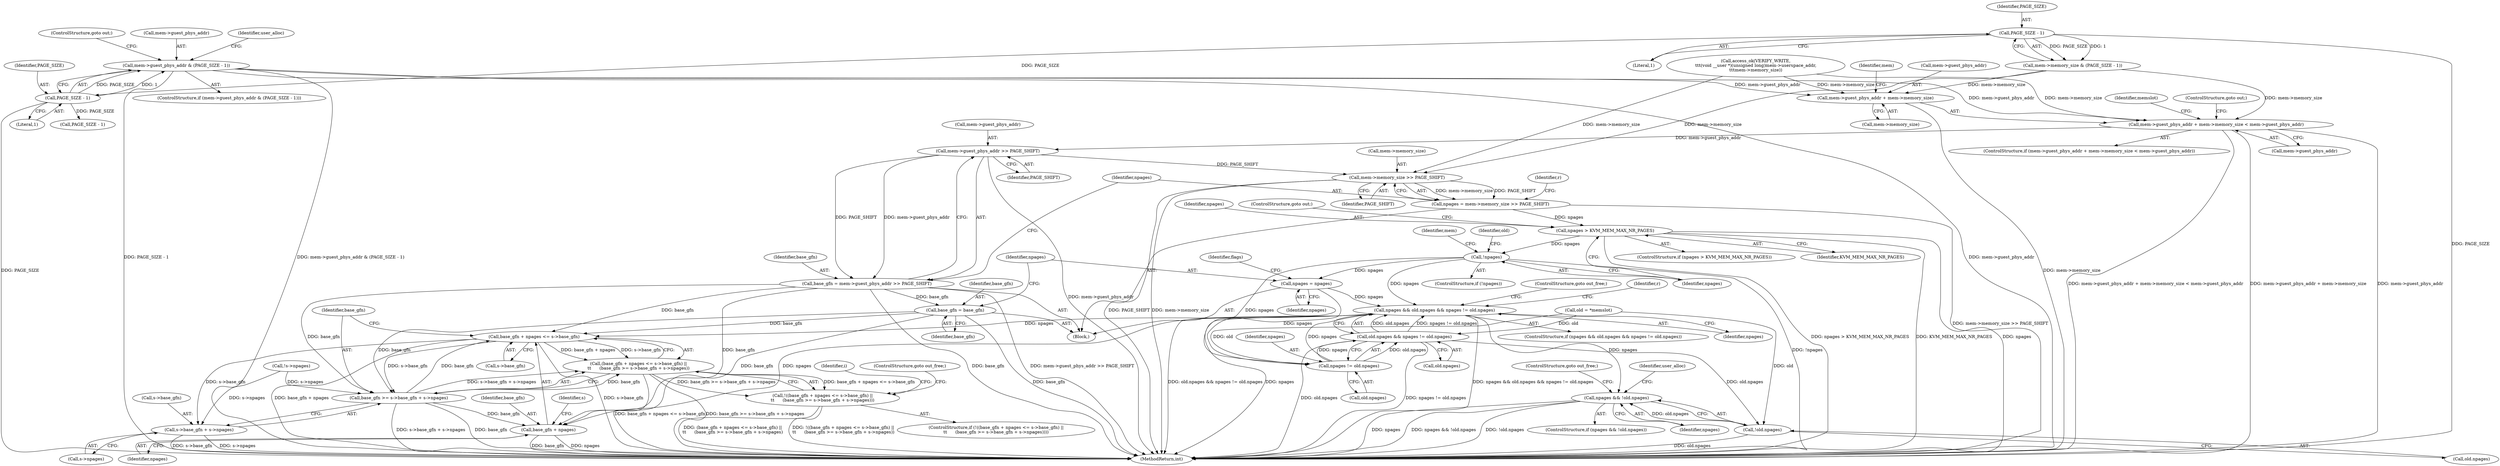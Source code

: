 digraph "0_linux_12d6e7538e2d418c08f082b1b44ffa5fb7270ed8@pointer" {
"1000145" [label="(Call,mem->guest_phys_addr & (PAGE_SIZE - 1))"];
"1000149" [label="(Call,PAGE_SIZE - 1)"];
"1000140" [label="(Call,PAGE_SIZE - 1)"];
"1000186" [label="(Call,mem->guest_phys_addr + mem->memory_size < mem->guest_phys_addr)"];
"1000209" [label="(Call,mem->guest_phys_addr >> PAGE_SHIFT)"];
"1000207" [label="(Call,base_gfn = mem->guest_phys_addr >> PAGE_SHIFT)"];
"1000247" [label="(Call,base_gfn = base_gfn)"];
"1000313" [label="(Call,base_gfn + npages <= s->base_gfn)"];
"1000312" [label="(Call,(base_gfn + npages <= s->base_gfn) ||\n\t\t      (base_gfn >= s->base_gfn + s->npages))"];
"1000311" [label="(Call,!((base_gfn + npages <= s->base_gfn) ||\n\t\t      (base_gfn >= s->base_gfn + s->npages)))"];
"1000320" [label="(Call,base_gfn >= s->base_gfn + s->npages)"];
"1000314" [label="(Call,base_gfn + npages)"];
"1000322" [label="(Call,s->base_gfn + s->npages)"];
"1000216" [label="(Call,mem->memory_size >> PAGE_SHIFT)"];
"1000214" [label="(Call,npages = mem->memory_size >> PAGE_SHIFT)"];
"1000226" [label="(Call,npages > KVM_MEM_MAX_NR_PAGES)"];
"1000231" [label="(Call,!npages)"];
"1000250" [label="(Call,npages = npages)"];
"1000263" [label="(Call,npages && old.npages && npages != old.npages)"];
"1000338" [label="(Call,npages && !old.npages)"];
"1000269" [label="(Call,npages != old.npages)"];
"1000265" [label="(Call,old.npages && npages != old.npages)"];
"1000340" [label="(Call,!old.npages)"];
"1000187" [label="(Call,mem->guest_phys_addr + mem->memory_size)"];
"1000195" [label="(Identifier,mem)"];
"1000222" [label="(Identifier,r)"];
"1000310" [label="(ControlStructure,if (!((base_gfn + npages <= s->base_gfn) ||\n\t\t      (base_gfn >= s->base_gfn + s->npages))))"];
"1000320" [label="(Call,base_gfn >= s->base_gfn + s->npages)"];
"1000493" [label="(MethodReturn,int)"];
"1000216" [label="(Call,mem->memory_size >> PAGE_SHIFT)"];
"1000341" [label="(Call,old.npages)"];
"1000318" [label="(Identifier,s)"];
"1000315" [label="(Identifier,base_gfn)"];
"1000269" [label="(Call,npages != old.npages)"];
"1000187" [label="(Call,mem->guest_phys_addr + mem->memory_size)"];
"1000316" [label="(Identifier,npages)"];
"1000149" [label="(Call,PAGE_SIZE - 1)"];
"1000287" [label="(Identifier,i)"];
"1000226" [label="(Call,npages > KVM_MEM_MAX_NR_PAGES)"];
"1000225" [label="(ControlStructure,if (npages > KVM_MEM_MAX_NR_PAGES))"];
"1000321" [label="(Identifier,base_gfn)"];
"1000329" [label="(ControlStructure,goto out_free;)"];
"1000214" [label="(Call,npages = mem->memory_size >> PAGE_SHIFT)"];
"1000220" [label="(Identifier,PAGE_SHIFT)"];
"1000323" [label="(Call,s->base_gfn)"];
"1000238" [label="(Call,old = *memslot)"];
"1000186" [label="(Call,mem->guest_phys_addr + mem->memory_size < mem->guest_phys_addr)"];
"1000266" [label="(Call,old.npages)"];
"1000215" [label="(Identifier,npages)"];
"1000208" [label="(Identifier,base_gfn)"];
"1000231" [label="(Call,!npages)"];
"1000194" [label="(Call,mem->guest_phys_addr)"];
"1000270" [label="(Identifier,npages)"];
"1000116" [label="(Block,)"];
"1000251" [label="(Identifier,npages)"];
"1000314" [label="(Call,base_gfn + npages)"];
"1000152" [label="(ControlStructure,goto out;)"];
"1000264" [label="(Identifier,npages)"];
"1000217" [label="(Call,mem->memory_size)"];
"1000262" [label="(ControlStructure,if (npages && old.npages && npages != old.npages))"];
"1000235" [label="(Identifier,mem)"];
"1000188" [label="(Call,mem->guest_phys_addr)"];
"1000213" [label="(Identifier,PAGE_SHIFT)"];
"1000197" [label="(ControlStructure,goto out;)"];
"1000145" [label="(Call,mem->guest_phys_addr & (PAGE_SIZE - 1))"];
"1000140" [label="(Call,PAGE_SIZE - 1)"];
"1000250" [label="(Call,npages = npages)"];
"1000161" [label="(Call,PAGE_SIZE - 1)"];
"1000249" [label="(Identifier,base_gfn)"];
"1000141" [label="(Identifier,PAGE_SIZE)"];
"1000239" [label="(Identifier,old)"];
"1000313" [label="(Call,base_gfn + npages <= s->base_gfn)"];
"1000191" [label="(Call,mem->memory_size)"];
"1000230" [label="(ControlStructure,if (!npages))"];
"1000322" [label="(Call,s->base_gfn + s->npages)"];
"1000276" [label="(Identifier,r)"];
"1000136" [label="(Call,mem->memory_size & (PAGE_SIZE - 1))"];
"1000151" [label="(Literal,1)"];
"1000229" [label="(ControlStructure,goto out;)"];
"1000346" [label="(Identifier,user_alloc)"];
"1000210" [label="(Call,mem->guest_phys_addr)"];
"1000274" [label="(ControlStructure,goto out_free;)"];
"1000337" [label="(ControlStructure,if (npages && !old.npages))"];
"1000207" [label="(Call,base_gfn = mem->guest_phys_addr >> PAGE_SHIFT)"];
"1000232" [label="(Identifier,npages)"];
"1000265" [label="(Call,old.npages && npages != old.npages)"];
"1000305" [label="(Call,!s->npages)"];
"1000338" [label="(Call,npages && !old.npages)"];
"1000150" [label="(Identifier,PAGE_SIZE)"];
"1000355" [label="(ControlStructure,goto out_free;)"];
"1000144" [label="(ControlStructure,if (mem->guest_phys_addr & (PAGE_SIZE - 1)))"];
"1000317" [label="(Call,s->base_gfn)"];
"1000247" [label="(Call,base_gfn = base_gfn)"];
"1000340" [label="(Call,!old.npages)"];
"1000185" [label="(ControlStructure,if (mem->guest_phys_addr + mem->memory_size < mem->guest_phys_addr))"];
"1000248" [label="(Identifier,base_gfn)"];
"1000263" [label="(Call,npages && old.npages && npages != old.npages)"];
"1000326" [label="(Call,s->npages)"];
"1000271" [label="(Call,old.npages)"];
"1000254" [label="(Identifier,flags)"];
"1000312" [label="(Call,(base_gfn + npages <= s->base_gfn) ||\n\t\t      (base_gfn >= s->base_gfn + s->npages))"];
"1000339" [label="(Identifier,npages)"];
"1000199" [label="(Identifier,memslot)"];
"1000228" [label="(Identifier,KVM_MEM_MAX_NR_PAGES)"];
"1000142" [label="(Literal,1)"];
"1000252" [label="(Identifier,npages)"];
"1000227" [label="(Identifier,npages)"];
"1000311" [label="(Call,!((base_gfn + npages <= s->base_gfn) ||\n\t\t      (base_gfn >= s->base_gfn + s->npages)))"];
"1000146" [label="(Call,mem->guest_phys_addr)"];
"1000209" [label="(Call,mem->guest_phys_addr >> PAGE_SHIFT)"];
"1000155" [label="(Identifier,user_alloc)"];
"1000165" [label="(Call,access_ok(VERIFY_WRITE,\n\t\t\t(void __user *)(unsigned long)mem->userspace_addr,\n\t\t\tmem->memory_size))"];
"1000145" -> "1000144"  [label="AST: "];
"1000145" -> "1000149"  [label="CFG: "];
"1000146" -> "1000145"  [label="AST: "];
"1000149" -> "1000145"  [label="AST: "];
"1000152" -> "1000145"  [label="CFG: "];
"1000155" -> "1000145"  [label="CFG: "];
"1000145" -> "1000493"  [label="DDG: PAGE_SIZE - 1"];
"1000145" -> "1000493"  [label="DDG: mem->guest_phys_addr & (PAGE_SIZE - 1)"];
"1000145" -> "1000493"  [label="DDG: mem->guest_phys_addr"];
"1000149" -> "1000145"  [label="DDG: PAGE_SIZE"];
"1000149" -> "1000145"  [label="DDG: 1"];
"1000145" -> "1000186"  [label="DDG: mem->guest_phys_addr"];
"1000145" -> "1000187"  [label="DDG: mem->guest_phys_addr"];
"1000149" -> "1000151"  [label="CFG: "];
"1000150" -> "1000149"  [label="AST: "];
"1000151" -> "1000149"  [label="AST: "];
"1000149" -> "1000493"  [label="DDG: PAGE_SIZE"];
"1000140" -> "1000149"  [label="DDG: PAGE_SIZE"];
"1000149" -> "1000161"  [label="DDG: PAGE_SIZE"];
"1000140" -> "1000136"  [label="AST: "];
"1000140" -> "1000142"  [label="CFG: "];
"1000141" -> "1000140"  [label="AST: "];
"1000142" -> "1000140"  [label="AST: "];
"1000136" -> "1000140"  [label="CFG: "];
"1000140" -> "1000493"  [label="DDG: PAGE_SIZE"];
"1000140" -> "1000136"  [label="DDG: PAGE_SIZE"];
"1000140" -> "1000136"  [label="DDG: 1"];
"1000186" -> "1000185"  [label="AST: "];
"1000186" -> "1000194"  [label="CFG: "];
"1000187" -> "1000186"  [label="AST: "];
"1000194" -> "1000186"  [label="AST: "];
"1000197" -> "1000186"  [label="CFG: "];
"1000199" -> "1000186"  [label="CFG: "];
"1000186" -> "1000493"  [label="DDG: mem->guest_phys_addr + mem->memory_size < mem->guest_phys_addr"];
"1000186" -> "1000493"  [label="DDG: mem->guest_phys_addr + mem->memory_size"];
"1000186" -> "1000493"  [label="DDG: mem->guest_phys_addr"];
"1000165" -> "1000186"  [label="DDG: mem->memory_size"];
"1000136" -> "1000186"  [label="DDG: mem->memory_size"];
"1000186" -> "1000209"  [label="DDG: mem->guest_phys_addr"];
"1000209" -> "1000207"  [label="AST: "];
"1000209" -> "1000213"  [label="CFG: "];
"1000210" -> "1000209"  [label="AST: "];
"1000213" -> "1000209"  [label="AST: "];
"1000207" -> "1000209"  [label="CFG: "];
"1000209" -> "1000493"  [label="DDG: mem->guest_phys_addr"];
"1000209" -> "1000207"  [label="DDG: mem->guest_phys_addr"];
"1000209" -> "1000207"  [label="DDG: PAGE_SHIFT"];
"1000209" -> "1000216"  [label="DDG: PAGE_SHIFT"];
"1000207" -> "1000116"  [label="AST: "];
"1000208" -> "1000207"  [label="AST: "];
"1000215" -> "1000207"  [label="CFG: "];
"1000207" -> "1000493"  [label="DDG: mem->guest_phys_addr >> PAGE_SHIFT"];
"1000207" -> "1000493"  [label="DDG: base_gfn"];
"1000207" -> "1000247"  [label="DDG: base_gfn"];
"1000207" -> "1000313"  [label="DDG: base_gfn"];
"1000207" -> "1000314"  [label="DDG: base_gfn"];
"1000207" -> "1000320"  [label="DDG: base_gfn"];
"1000247" -> "1000116"  [label="AST: "];
"1000247" -> "1000249"  [label="CFG: "];
"1000248" -> "1000247"  [label="AST: "];
"1000249" -> "1000247"  [label="AST: "];
"1000251" -> "1000247"  [label="CFG: "];
"1000247" -> "1000493"  [label="DDG: base_gfn"];
"1000247" -> "1000313"  [label="DDG: base_gfn"];
"1000247" -> "1000314"  [label="DDG: base_gfn"];
"1000247" -> "1000320"  [label="DDG: base_gfn"];
"1000313" -> "1000312"  [label="AST: "];
"1000313" -> "1000317"  [label="CFG: "];
"1000314" -> "1000313"  [label="AST: "];
"1000317" -> "1000313"  [label="AST: "];
"1000321" -> "1000313"  [label="CFG: "];
"1000312" -> "1000313"  [label="CFG: "];
"1000313" -> "1000493"  [label="DDG: base_gfn + npages"];
"1000313" -> "1000493"  [label="DDG: s->base_gfn"];
"1000313" -> "1000312"  [label="DDG: base_gfn + npages"];
"1000313" -> "1000312"  [label="DDG: s->base_gfn"];
"1000320" -> "1000313"  [label="DDG: base_gfn"];
"1000263" -> "1000313"  [label="DDG: npages"];
"1000313" -> "1000320"  [label="DDG: s->base_gfn"];
"1000313" -> "1000322"  [label="DDG: s->base_gfn"];
"1000312" -> "1000311"  [label="AST: "];
"1000312" -> "1000320"  [label="CFG: "];
"1000320" -> "1000312"  [label="AST: "];
"1000311" -> "1000312"  [label="CFG: "];
"1000312" -> "1000493"  [label="DDG: base_gfn + npages <= s->base_gfn"];
"1000312" -> "1000493"  [label="DDG: base_gfn >= s->base_gfn + s->npages"];
"1000312" -> "1000311"  [label="DDG: base_gfn + npages <= s->base_gfn"];
"1000312" -> "1000311"  [label="DDG: base_gfn >= s->base_gfn + s->npages"];
"1000320" -> "1000312"  [label="DDG: base_gfn"];
"1000320" -> "1000312"  [label="DDG: s->base_gfn + s->npages"];
"1000311" -> "1000310"  [label="AST: "];
"1000329" -> "1000311"  [label="CFG: "];
"1000287" -> "1000311"  [label="CFG: "];
"1000311" -> "1000493"  [label="DDG: (base_gfn + npages <= s->base_gfn) ||\n\t\t      (base_gfn >= s->base_gfn + s->npages)"];
"1000311" -> "1000493"  [label="DDG: !((base_gfn + npages <= s->base_gfn) ||\n\t\t      (base_gfn >= s->base_gfn + s->npages))"];
"1000320" -> "1000322"  [label="CFG: "];
"1000321" -> "1000320"  [label="AST: "];
"1000322" -> "1000320"  [label="AST: "];
"1000320" -> "1000493"  [label="DDG: s->base_gfn + s->npages"];
"1000320" -> "1000493"  [label="DDG: base_gfn"];
"1000320" -> "1000314"  [label="DDG: base_gfn"];
"1000305" -> "1000320"  [label="DDG: s->npages"];
"1000314" -> "1000316"  [label="CFG: "];
"1000315" -> "1000314"  [label="AST: "];
"1000316" -> "1000314"  [label="AST: "];
"1000318" -> "1000314"  [label="CFG: "];
"1000314" -> "1000493"  [label="DDG: base_gfn"];
"1000314" -> "1000493"  [label="DDG: npages"];
"1000263" -> "1000314"  [label="DDG: npages"];
"1000322" -> "1000326"  [label="CFG: "];
"1000323" -> "1000322"  [label="AST: "];
"1000326" -> "1000322"  [label="AST: "];
"1000322" -> "1000493"  [label="DDG: s->npages"];
"1000322" -> "1000493"  [label="DDG: s->base_gfn"];
"1000305" -> "1000322"  [label="DDG: s->npages"];
"1000216" -> "1000214"  [label="AST: "];
"1000216" -> "1000220"  [label="CFG: "];
"1000217" -> "1000216"  [label="AST: "];
"1000220" -> "1000216"  [label="AST: "];
"1000214" -> "1000216"  [label="CFG: "];
"1000216" -> "1000493"  [label="DDG: mem->memory_size"];
"1000216" -> "1000493"  [label="DDG: PAGE_SHIFT"];
"1000216" -> "1000214"  [label="DDG: mem->memory_size"];
"1000216" -> "1000214"  [label="DDG: PAGE_SHIFT"];
"1000165" -> "1000216"  [label="DDG: mem->memory_size"];
"1000136" -> "1000216"  [label="DDG: mem->memory_size"];
"1000214" -> "1000116"  [label="AST: "];
"1000215" -> "1000214"  [label="AST: "];
"1000222" -> "1000214"  [label="CFG: "];
"1000214" -> "1000493"  [label="DDG: mem->memory_size >> PAGE_SHIFT"];
"1000214" -> "1000226"  [label="DDG: npages"];
"1000226" -> "1000225"  [label="AST: "];
"1000226" -> "1000228"  [label="CFG: "];
"1000227" -> "1000226"  [label="AST: "];
"1000228" -> "1000226"  [label="AST: "];
"1000229" -> "1000226"  [label="CFG: "];
"1000232" -> "1000226"  [label="CFG: "];
"1000226" -> "1000493"  [label="DDG: npages"];
"1000226" -> "1000493"  [label="DDG: npages > KVM_MEM_MAX_NR_PAGES"];
"1000226" -> "1000493"  [label="DDG: KVM_MEM_MAX_NR_PAGES"];
"1000226" -> "1000231"  [label="DDG: npages"];
"1000231" -> "1000230"  [label="AST: "];
"1000231" -> "1000232"  [label="CFG: "];
"1000232" -> "1000231"  [label="AST: "];
"1000235" -> "1000231"  [label="CFG: "];
"1000239" -> "1000231"  [label="CFG: "];
"1000231" -> "1000493"  [label="DDG: !npages"];
"1000231" -> "1000250"  [label="DDG: npages"];
"1000231" -> "1000263"  [label="DDG: npages"];
"1000231" -> "1000269"  [label="DDG: npages"];
"1000250" -> "1000116"  [label="AST: "];
"1000250" -> "1000252"  [label="CFG: "];
"1000251" -> "1000250"  [label="AST: "];
"1000252" -> "1000250"  [label="AST: "];
"1000254" -> "1000250"  [label="CFG: "];
"1000250" -> "1000263"  [label="DDG: npages"];
"1000250" -> "1000269"  [label="DDG: npages"];
"1000263" -> "1000262"  [label="AST: "];
"1000263" -> "1000264"  [label="CFG: "];
"1000263" -> "1000265"  [label="CFG: "];
"1000264" -> "1000263"  [label="AST: "];
"1000265" -> "1000263"  [label="AST: "];
"1000274" -> "1000263"  [label="CFG: "];
"1000276" -> "1000263"  [label="CFG: "];
"1000263" -> "1000493"  [label="DDG: old.npages && npages != old.npages"];
"1000263" -> "1000493"  [label="DDG: npages"];
"1000263" -> "1000493"  [label="DDG: npages && old.npages && npages != old.npages"];
"1000269" -> "1000263"  [label="DDG: npages"];
"1000265" -> "1000263"  [label="DDG: old.npages"];
"1000265" -> "1000263"  [label="DDG: npages != old.npages"];
"1000263" -> "1000338"  [label="DDG: npages"];
"1000338" -> "1000337"  [label="AST: "];
"1000338" -> "1000339"  [label="CFG: "];
"1000338" -> "1000340"  [label="CFG: "];
"1000339" -> "1000338"  [label="AST: "];
"1000340" -> "1000338"  [label="AST: "];
"1000346" -> "1000338"  [label="CFG: "];
"1000355" -> "1000338"  [label="CFG: "];
"1000338" -> "1000493"  [label="DDG: npages"];
"1000338" -> "1000493"  [label="DDG: npages && !old.npages"];
"1000338" -> "1000493"  [label="DDG: !old.npages"];
"1000340" -> "1000338"  [label="DDG: old.npages"];
"1000269" -> "1000265"  [label="AST: "];
"1000269" -> "1000271"  [label="CFG: "];
"1000270" -> "1000269"  [label="AST: "];
"1000271" -> "1000269"  [label="AST: "];
"1000265" -> "1000269"  [label="CFG: "];
"1000269" -> "1000265"  [label="DDG: old.npages"];
"1000269" -> "1000265"  [label="DDG: npages"];
"1000238" -> "1000269"  [label="DDG: old"];
"1000265" -> "1000266"  [label="CFG: "];
"1000266" -> "1000265"  [label="AST: "];
"1000265" -> "1000493"  [label="DDG: npages != old.npages"];
"1000265" -> "1000493"  [label="DDG: old.npages"];
"1000238" -> "1000265"  [label="DDG: old"];
"1000265" -> "1000340"  [label="DDG: old.npages"];
"1000340" -> "1000341"  [label="CFG: "];
"1000341" -> "1000340"  [label="AST: "];
"1000340" -> "1000493"  [label="DDG: old.npages"];
"1000238" -> "1000340"  [label="DDG: old"];
"1000187" -> "1000191"  [label="CFG: "];
"1000188" -> "1000187"  [label="AST: "];
"1000191" -> "1000187"  [label="AST: "];
"1000195" -> "1000187"  [label="CFG: "];
"1000187" -> "1000493"  [label="DDG: mem->memory_size"];
"1000165" -> "1000187"  [label="DDG: mem->memory_size"];
"1000136" -> "1000187"  [label="DDG: mem->memory_size"];
}
